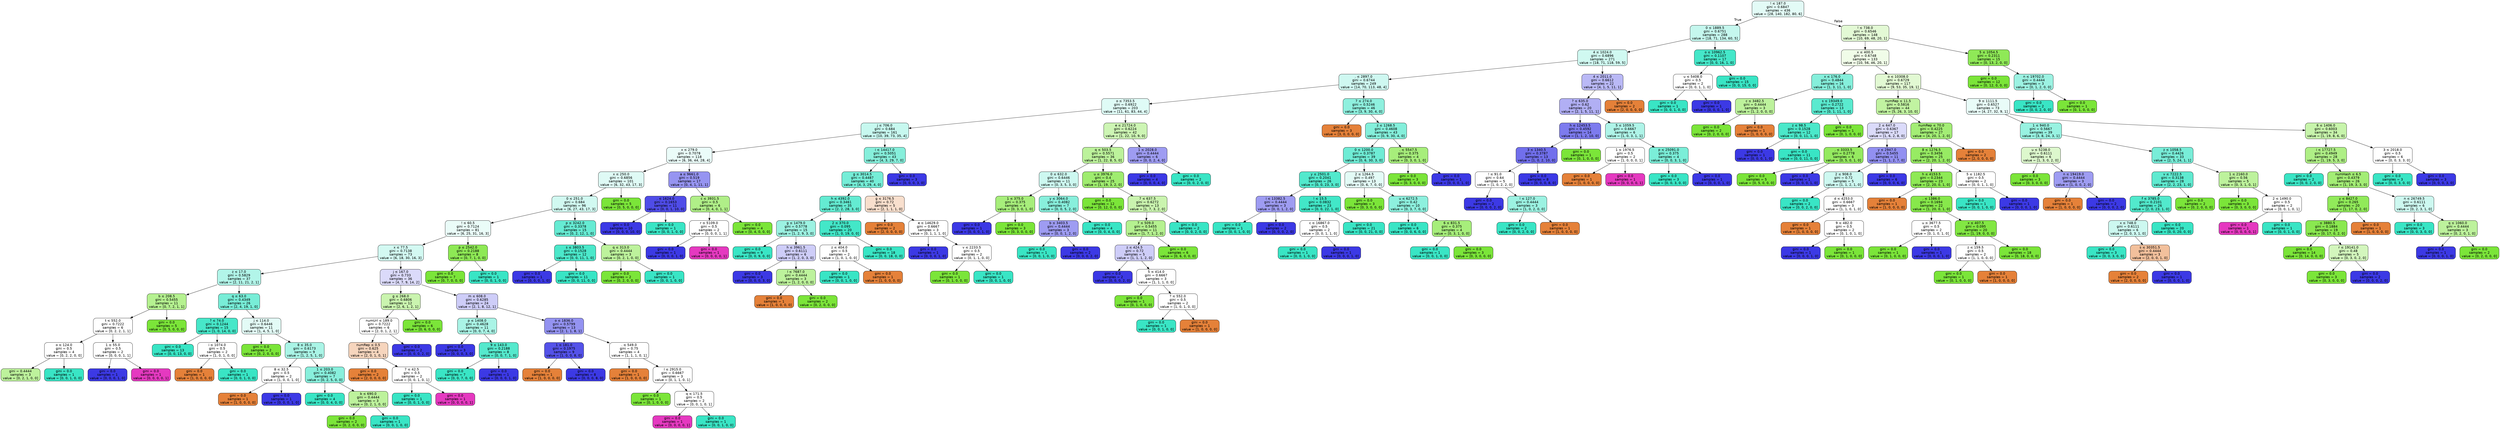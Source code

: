 digraph Tree {
node [shape=box, style="filled, rounded", color="black", fontname=helvetica] ;
edge [fontname=helvetica] ;
0 [label=<! &le; 187.0<br/>gini = 0.6847<br/>samples = 436<br/>value = [28, 140, 182, 80, 6]>, fillcolor="#39e5c524"] ;
1 [label=<0 &le; 1889.5<br/>gini = 0.6751<br/>samples = 288<br/>value = [18, 71, 134, 60, 5]>, fillcolor="#39e5c54a"] ;
0 -> 1 [labeldistance=2.5, labelangle=45, headlabel="True"] ;
2 [label=<4 &le; 1024.0<br/>gini = 0.6896<br/>samples = 271<br/>value = [18, 71, 118, 59, 5]>, fillcolor="#39e5c53c"] ;
1 -> 2 ;
3 [label=<. &le; 2897.0<br/>gini = 0.6744<br/>samples = 249<br/>value = [14, 70, 113, 48, 4]>, fillcolor="#39e5c53d"] ;
2 -> 3 ;
4 [label=<o &le; 7353.5<br/>gini = 0.6922<br/>samples = 203<br/>value = [11, 61, 83, 44, 4]>, fillcolor="#39e5c528"] ;
3 -> 4 ;
5 [label=<j &le; 706.0<br/>gini = 0.684<br/>samples = 161<br/>value = [10, 39, 73, 35, 4]>, fillcolor="#39e5c547"] ;
4 -> 5 ;
6 [label=<x &le; 279.0<br/>gini = 0.7078<br/>samples = 118<br/>value = [6, 36, 44, 28, 4]>, fillcolor="#39e5c519"] ;
5 -> 6 ;
7 [label=<x &le; 250.0<br/>gini = 0.6856<br/>samples = 101<br/>value = [6, 32, 43, 17, 3]>, fillcolor="#39e5c529"] ;
6 -> 7 ;
8 [label=<0 &le; 251.0<br/>gini = 0.684<br/>samples = 96<br/>value = [6, 27, 43, 17, 3]>, fillcolor="#39e5c53b"] ;
7 -> 8 ;
9 [label=<! &le; 60.5<br/>gini = 0.7124<br/>samples = 81<br/>value = [6, 25, 31, 16, 3]>, fillcolor="#39e5c51b"] ;
8 -> 9 ;
10 [label=<x &le; 77.5<br/>gini = 0.7138<br/>samples = 73<br/>value = [6, 18, 30, 16, 3]>, fillcolor="#39e5c538"] ;
9 -> 10 ;
11 [label=<z &le; 17.0<br/>gini = 0.5829<br/>samples = 37<br/>value = [2, 11, 21, 2, 1]>, fillcolor="#39e5c562"] ;
10 -> 11 ;
12 [label=<b &le; 208.5<br/>gini = 0.5455<br/>samples = 11<br/>value = [0, 7, 2, 1, 1]>, fillcolor="#7be5398e"] ;
11 -> 12 ;
13 [label=<t &le; 552.0<br/>gini = 0.7222<br/>samples = 6<br/>value = [0, 2, 2, 1, 1]>, fillcolor="#7be53900"] ;
12 -> 13 ;
14 [label=<o &le; 124.0<br/>gini = 0.5<br/>samples = 4<br/>value = [0, 2, 2, 0, 0]>, fillcolor="#7be53900"] ;
13 -> 14 ;
15 [label=<gini = 0.4444<br/>samples = 3<br/>value = [0, 2, 1, 0, 0]>, fillcolor="#7be5397f"] ;
14 -> 15 ;
16 [label=<gini = 0.0<br/>samples = 1<br/>value = [0, 0, 1, 0, 0]>, fillcolor="#39e5c5ff"] ;
14 -> 16 ;
17 [label=<1 &le; 55.0<br/>gini = 0.5<br/>samples = 2<br/>value = [0, 0, 0, 1, 1]>, fillcolor="#3c39e500"] ;
13 -> 17 ;
18 [label=<gini = 0.0<br/>samples = 1<br/>value = [0, 0, 0, 1, 0]>, fillcolor="#3c39e5ff"] ;
17 -> 18 ;
19 [label=<gini = 0.0<br/>samples = 1<br/>value = [0, 0, 0, 0, 1]>, fillcolor="#e539c0ff"] ;
17 -> 19 ;
20 [label=<gini = 0.0<br/>samples = 5<br/>value = [0, 5, 0, 0, 0]>, fillcolor="#7be539ff"] ;
12 -> 20 ;
21 [label=<q &le; 63.0<br/>gini = 0.4349<br/>samples = 26<br/>value = [2, 4, 19, 1, 0]>, fillcolor="#39e5c5ae"] ;
11 -> 21 ;
22 [label=<? &le; 74.0<br/>gini = 0.1244<br/>samples = 15<br/>value = [1, 0, 14, 0, 0]>, fillcolor="#39e5c5ed"] ;
21 -> 22 ;
23 [label=<gini = 0.0<br/>samples = 13<br/>value = [0, 0, 13, 0, 0]>, fillcolor="#39e5c5ff"] ;
22 -> 23 ;
24 [label=<i &le; 1074.0<br/>gini = 0.5<br/>samples = 2<br/>value = [1, 0, 1, 0, 0]>, fillcolor="#e5813900"] ;
22 -> 24 ;
25 [label=<gini = 0.0<br/>samples = 1<br/>value = [1, 0, 0, 0, 0]>, fillcolor="#e58139ff"] ;
24 -> 25 ;
26 [label=<gini = 0.0<br/>samples = 1<br/>value = [0, 0, 1, 0, 0]>, fillcolor="#39e5c5ff"] ;
24 -> 26 ;
27 [label=<j &le; 114.0<br/>gini = 0.6446<br/>samples = 11<br/>value = [1, 4, 5, 1, 0]>, fillcolor="#39e5c524"] ;
21 -> 27 ;
28 [label=<gini = 0.0<br/>samples = 2<br/>value = [0, 2, 0, 0, 0]>, fillcolor="#7be539ff"] ;
27 -> 28 ;
29 [label=<8 &le; 35.0<br/>gini = 0.6173<br/>samples = 9<br/>value = [1, 2, 5, 1, 0]>, fillcolor="#39e5c56d"] ;
27 -> 29 ;
30 [label=<8 &le; 32.5<br/>gini = 0.5<br/>samples = 2<br/>value = [1, 0, 0, 1, 0]>, fillcolor="#e5813900"] ;
29 -> 30 ;
31 [label=<gini = 0.0<br/>samples = 1<br/>value = [1, 0, 0, 0, 0]>, fillcolor="#e58139ff"] ;
30 -> 31 ;
32 [label=<gini = 0.0<br/>samples = 1<br/>value = [0, 0, 0, 1, 0]>, fillcolor="#3c39e5ff"] ;
30 -> 32 ;
33 [label=<1 &le; 203.0<br/>gini = 0.4082<br/>samples = 7<br/>value = [0, 2, 5, 0, 0]>, fillcolor="#39e5c599"] ;
29 -> 33 ;
34 [label=<gini = 0.0<br/>samples = 4<br/>value = [0, 0, 4, 0, 0]>, fillcolor="#39e5c5ff"] ;
33 -> 34 ;
35 [label=<b &le; 690.0<br/>gini = 0.4444<br/>samples = 3<br/>value = [0, 2, 1, 0, 0]>, fillcolor="#7be5397f"] ;
33 -> 35 ;
36 [label=<gini = 0.0<br/>samples = 2<br/>value = [0, 2, 0, 0, 0]>, fillcolor="#7be539ff"] ;
35 -> 36 ;
37 [label=<gini = 0.0<br/>samples = 1<br/>value = [0, 0, 1, 0, 0]>, fillcolor="#39e5c5ff"] ;
35 -> 37 ;
38 [label=<j &le; 167.0<br/>gini = 0.733<br/>samples = 36<br/>value = [4, 7, 9, 14, 2]>, fillcolor="#3c39e52f"] ;
10 -> 38 ;
39 [label=<g &le; 268.0<br/>gini = 0.6806<br/>samples = 12<br/>value = [2, 6, 1, 2, 1]>, fillcolor="#7be53966"] ;
38 -> 39 ;
40 [label=<numUrl &le; 189.0<br/>gini = 0.7222<br/>samples = 6<br/>value = [2, 0, 1, 2, 1]>, fillcolor="#e5813900"] ;
39 -> 40 ;
41 [label=<numRep &le; 0.5<br/>gini = 0.625<br/>samples = 4<br/>value = [2, 0, 1, 0, 1]>, fillcolor="#e5813955"] ;
40 -> 41 ;
42 [label=<gini = 0.0<br/>samples = 2<br/>value = [2, 0, 0, 0, 0]>, fillcolor="#e58139ff"] ;
41 -> 42 ;
43 [label=<7 &le; 42.5<br/>gini = 0.5<br/>samples = 2<br/>value = [0, 0, 1, 0, 1]>, fillcolor="#39e5c500"] ;
41 -> 43 ;
44 [label=<gini = 0.0<br/>samples = 1<br/>value = [0, 0, 1, 0, 0]>, fillcolor="#39e5c5ff"] ;
43 -> 44 ;
45 [label=<gini = 0.0<br/>samples = 1<br/>value = [0, 0, 0, 0, 1]>, fillcolor="#e539c0ff"] ;
43 -> 45 ;
46 [label=<gini = 0.0<br/>samples = 2<br/>value = [0, 0, 0, 2, 0]>, fillcolor="#3c39e5ff"] ;
40 -> 46 ;
47 [label=<gini = 0.0<br/>samples = 6<br/>value = [0, 6, 0, 0, 0]>, fillcolor="#7be539ff"] ;
39 -> 47 ;
48 [label=<m &le; 608.0<br/>gini = 0.6285<br/>samples = 24<br/>value = [2, 1, 8, 12, 1]>, fillcolor="#3c39e540"] ;
38 -> 48 ;
49 [label=<p &le; 1408.0<br/>gini = 0.4628<br/>samples = 11<br/>value = [0, 0, 7, 4, 0]>, fillcolor="#39e5c56d"] ;
48 -> 49 ;
50 [label=<gini = 0.0<br/>samples = 3<br/>value = [0, 0, 0, 3, 0]>, fillcolor="#3c39e5ff"] ;
49 -> 50 ;
51 [label=<9 &le; 143.0<br/>gini = 0.2188<br/>samples = 8<br/>value = [0, 0, 7, 1, 0]>, fillcolor="#39e5c5db"] ;
49 -> 51 ;
52 [label=<gini = 0.0<br/>samples = 7<br/>value = [0, 0, 7, 0, 0]>, fillcolor="#39e5c5ff"] ;
51 -> 52 ;
53 [label=<gini = 0.0<br/>samples = 1<br/>value = [0, 0, 0, 1, 0]>, fillcolor="#3c39e5ff"] ;
51 -> 53 ;
54 [label=<o &le; 1836.0<br/>gini = 0.5799<br/>samples = 13<br/>value = [2, 1, 1, 8, 1]>, fillcolor="#3c39e58b"] ;
48 -> 54 ;
55 [label=<1 &le; 181.0<br/>gini = 0.1975<br/>samples = 9<br/>value = [1, 0, 0, 8, 0]>, fillcolor="#3c39e5df"] ;
54 -> 55 ;
56 [label=<gini = 0.0<br/>samples = 1<br/>value = [1, 0, 0, 0, 0]>, fillcolor="#e58139ff"] ;
55 -> 56 ;
57 [label=<gini = 0.0<br/>samples = 8<br/>value = [0, 0, 0, 8, 0]>, fillcolor="#3c39e5ff"] ;
55 -> 57 ;
58 [label=<. &le; 549.0<br/>gini = 0.75<br/>samples = 4<br/>value = [1, 1, 1, 0, 1]>, fillcolor="#e5813900"] ;
54 -> 58 ;
59 [label=<gini = 0.0<br/>samples = 1<br/>value = [1, 0, 0, 0, 0]>, fillcolor="#e58139ff"] ;
58 -> 59 ;
60 [label=<l &le; 2915.0<br/>gini = 0.6667<br/>samples = 3<br/>value = [0, 1, 1, 0, 1]>, fillcolor="#7be53900"] ;
58 -> 60 ;
61 [label=<gini = 0.0<br/>samples = 1<br/>value = [0, 1, 0, 0, 0]>, fillcolor="#7be539ff"] ;
60 -> 61 ;
62 [label=<q &le; 171.5<br/>gini = 0.5<br/>samples = 2<br/>value = [0, 0, 1, 0, 1]>, fillcolor="#39e5c500"] ;
60 -> 62 ;
63 [label=<gini = 0.0<br/>samples = 1<br/>value = [0, 0, 0, 0, 1]>, fillcolor="#e539c0ff"] ;
62 -> 63 ;
64 [label=<gini = 0.0<br/>samples = 1<br/>value = [0, 0, 1, 0, 0]>, fillcolor="#39e5c5ff"] ;
62 -> 64 ;
65 [label=<p &le; 2542.0<br/>gini = 0.2188<br/>samples = 8<br/>value = [0, 7, 1, 0, 0]>, fillcolor="#7be539db"] ;
9 -> 65 ;
66 [label=<gini = 0.0<br/>samples = 7<br/>value = [0, 7, 0, 0, 0]>, fillcolor="#7be539ff"] ;
65 -> 66 ;
67 [label=<gini = 0.0<br/>samples = 1<br/>value = [0, 0, 1, 0, 0]>, fillcolor="#39e5c5ff"] ;
65 -> 67 ;
68 [label=<p &le; 3242.0<br/>gini = 0.3378<br/>samples = 15<br/>value = [0, 2, 12, 1, 0]>, fillcolor="#39e5c5c4"] ;
8 -> 68 ;
69 [label=<s &le; 3803.5<br/>gini = 0.1528<br/>samples = 12<br/>value = [0, 0, 11, 1, 0]>, fillcolor="#39e5c5e8"] ;
68 -> 69 ;
70 [label=<gini = 0.0<br/>samples = 1<br/>value = [0, 0, 0, 1, 0]>, fillcolor="#3c39e5ff"] ;
69 -> 70 ;
71 [label=<gini = 0.0<br/>samples = 11<br/>value = [0, 0, 11, 0, 0]>, fillcolor="#39e5c5ff"] ;
69 -> 71 ;
72 [label=<q &le; 313.0<br/>gini = 0.4444<br/>samples = 3<br/>value = [0, 2, 1, 0, 0]>, fillcolor="#7be5397f"] ;
68 -> 72 ;
73 [label=<gini = 0.0<br/>samples = 2<br/>value = [0, 2, 0, 0, 0]>, fillcolor="#7be539ff"] ;
72 -> 73 ;
74 [label=<gini = 0.0<br/>samples = 1<br/>value = [0, 0, 1, 0, 0]>, fillcolor="#39e5c5ff"] ;
72 -> 74 ;
75 [label=<gini = 0.0<br/>samples = 5<br/>value = [0, 5, 0, 0, 0]>, fillcolor="#7be539ff"] ;
7 -> 75 ;
76 [label=<a &le; 9661.0<br/>gini = 0.519<br/>samples = 17<br/>value = [0, 4, 1, 11, 1]>, fillcolor="#3c39e589"] ;
6 -> 76 ;
77 [label=<. &le; 1624.0<br/>gini = 0.1653<br/>samples = 11<br/>value = [0, 0, 1, 10, 0]>, fillcolor="#3c39e5e6"] ;
76 -> 77 ;
78 [label=<gini = 0.0<br/>samples = 10<br/>value = [0, 0, 0, 10, 0]>, fillcolor="#3c39e5ff"] ;
77 -> 78 ;
79 [label=<gini = 0.0<br/>samples = 1<br/>value = [0, 0, 1, 0, 0]>, fillcolor="#39e5c5ff"] ;
77 -> 79 ;
80 [label=<c &le; 3931.5<br/>gini = 0.5<br/>samples = 6<br/>value = [0, 4, 0, 1, 1]>, fillcolor="#7be53999"] ;
76 -> 80 ;
81 [label=<r &le; 5109.0<br/>gini = 0.5<br/>samples = 2<br/>value = [0, 0, 0, 1, 1]>, fillcolor="#3c39e500"] ;
80 -> 81 ;
82 [label=<gini = 0.0<br/>samples = 1<br/>value = [0, 0, 0, 1, 0]>, fillcolor="#3c39e5ff"] ;
81 -> 82 ;
83 [label=<gini = 0.0<br/>samples = 1<br/>value = [0, 0, 0, 0, 1]>, fillcolor="#e539c0ff"] ;
81 -> 83 ;
84 [label=<gini = 0.0<br/>samples = 4<br/>value = [0, 4, 0, 0, 0]>, fillcolor="#7be539ff"] ;
80 -> 84 ;
85 [label=<i &le; 14417.0<br/>gini = 0.5051<br/>samples = 43<br/>value = [4, 3, 29, 7, 0]>, fillcolor="#39e5c59c"] ;
5 -> 85 ;
86 [label=<g &le; 3014.5<br/>gini = 0.4487<br/>samples = 40<br/>value = [4, 3, 29, 4, 0]>, fillcolor="#39e5c5b1"] ;
85 -> 86 ;
87 [label=<h &le; 4392.0<br/>gini = 0.3461<br/>samples = 35<br/>value = [2, 2, 28, 3, 0]>, fillcolor="#39e5c5c7"] ;
86 -> 87 ;
88 [label=<g &le; 1479.0<br/>gini = 0.5778<br/>samples = 15<br/>value = [1, 2, 9, 3, 0]>, fillcolor="#39e5c57f"] ;
87 -> 88 ;
89 [label=<gini = 0.0<br/>samples = 9<br/>value = [0, 0, 9, 0, 0]>, fillcolor="#39e5c5ff"] ;
88 -> 89 ;
90 [label=<h &le; 3961.5<br/>gini = 0.6111<br/>samples = 6<br/>value = [1, 2, 0, 3, 0]>, fillcolor="#3c39e540"] ;
88 -> 90 ;
91 [label=<gini = 0.0<br/>samples = 3<br/>value = [0, 0, 0, 3, 0]>, fillcolor="#3c39e5ff"] ;
90 -> 91 ;
92 [label=<l &le; 7687.0<br/>gini = 0.4444<br/>samples = 3<br/>value = [1, 2, 0, 0, 0]>, fillcolor="#7be5397f"] ;
90 -> 92 ;
93 [label=<gini = 0.0<br/>samples = 1<br/>value = [1, 0, 0, 0, 0]>, fillcolor="#e58139ff"] ;
92 -> 93 ;
94 [label=<gini = 0.0<br/>samples = 2<br/>value = [0, 2, 0, 0, 0]>, fillcolor="#7be539ff"] ;
92 -> 94 ;
95 [label=<2 &le; 370.0<br/>gini = 0.095<br/>samples = 20<br/>value = [1, 0, 19, 0, 0]>, fillcolor="#39e5c5f2"] ;
87 -> 95 ;
96 [label=<z &le; 404.0<br/>gini = 0.5<br/>samples = 2<br/>value = [1, 0, 1, 0, 0]>, fillcolor="#e5813900"] ;
95 -> 96 ;
97 [label=<gini = 0.0<br/>samples = 1<br/>value = [0, 0, 1, 0, 0]>, fillcolor="#39e5c5ff"] ;
96 -> 97 ;
98 [label=<gini = 0.0<br/>samples = 1<br/>value = [1, 0, 0, 0, 0]>, fillcolor="#e58139ff"] ;
96 -> 98 ;
99 [label=<gini = 0.0<br/>samples = 18<br/>value = [0, 0, 18, 0, 0]>, fillcolor="#39e5c5ff"] ;
95 -> 99 ;
100 [label=<g &le; 3176.5<br/>gini = 0.72<br/>samples = 5<br/>value = [2, 1, 1, 1, 0]>, fillcolor="#e5813940"] ;
86 -> 100 ;
101 [label=<gini = 0.0<br/>samples = 2<br/>value = [2, 0, 0, 0, 0]>, fillcolor="#e58139ff"] ;
100 -> 101 ;
102 [label=<e &le; 14629.0<br/>gini = 0.6667<br/>samples = 3<br/>value = [0, 1, 1, 1, 0]>, fillcolor="#7be53900"] ;
100 -> 102 ;
103 [label=<gini = 0.0<br/>samples = 1<br/>value = [0, 0, 0, 1, 0]>, fillcolor="#3c39e5ff"] ;
102 -> 103 ;
104 [label=<v &le; 2233.5<br/>gini = 0.5<br/>samples = 2<br/>value = [0, 1, 1, 0, 0]>, fillcolor="#7be53900"] ;
102 -> 104 ;
105 [label=<gini = 0.0<br/>samples = 1<br/>value = [0, 1, 0, 0, 0]>, fillcolor="#7be539ff"] ;
104 -> 105 ;
106 [label=<gini = 0.0<br/>samples = 1<br/>value = [0, 0, 1, 0, 0]>, fillcolor="#39e5c5ff"] ;
104 -> 106 ;
107 [label=<gini = 0.0<br/>samples = 3<br/>value = [0, 0, 0, 3, 0]>, fillcolor="#3c39e5ff"] ;
85 -> 107 ;
108 [label=<e &le; 21724.0<br/>gini = 0.6224<br/>samples = 42<br/>value = [1, 22, 10, 9, 0]>, fillcolor="#7be53960"] ;
4 -> 108 ;
109 [label=<q &le; 503.5<br/>gini = 0.5571<br/>samples = 36<br/>value = [1, 22, 8, 5, 0]>, fillcolor="#7be53980"] ;
108 -> 109 ;
110 [label=<0 &le; 632.0<br/>gini = 0.6446<br/>samples = 11<br/>value = [0, 3, 5, 3, 0]>, fillcolor="#39e5c540"] ;
109 -> 110 ;
111 [label=<1 &le; 375.0<br/>gini = 0.375<br/>samples = 4<br/>value = [0, 3, 0, 1, 0]>, fillcolor="#7be539aa"] ;
110 -> 111 ;
112 [label=<gini = 0.0<br/>samples = 1<br/>value = [0, 0, 0, 1, 0]>, fillcolor="#3c39e5ff"] ;
111 -> 112 ;
113 [label=<gini = 0.0<br/>samples = 3<br/>value = [0, 3, 0, 0, 0]>, fillcolor="#7be539ff"] ;
111 -> 113 ;
114 [label=<y &le; 3064.0<br/>gini = 0.4082<br/>samples = 7<br/>value = [0, 0, 5, 2, 0]>, fillcolor="#39e5c599"] ;
110 -> 114 ;
115 [label=<b &le; 3403.5<br/>gini = 0.4444<br/>samples = 3<br/>value = [0, 0, 1, 2, 0]>, fillcolor="#3c39e57f"] ;
114 -> 115 ;
116 [label=<gini = 0.0<br/>samples = 1<br/>value = [0, 0, 1, 0, 0]>, fillcolor="#39e5c5ff"] ;
115 -> 116 ;
117 [label=<gini = 0.0<br/>samples = 2<br/>value = [0, 0, 0, 2, 0]>, fillcolor="#3c39e5ff"] ;
115 -> 117 ;
118 [label=<gini = 0.0<br/>samples = 4<br/>value = [0, 0, 4, 0, 0]>, fillcolor="#39e5c5ff"] ;
114 -> 118 ;
119 [label=<u &le; 3976.0<br/>gini = 0.4<br/>samples = 25<br/>value = [1, 19, 3, 2, 0]>, fillcolor="#7be539b9"] ;
109 -> 119 ;
120 [label=<gini = 0.0<br/>samples = 12<br/>value = [0, 12, 0, 0, 0]>, fillcolor="#7be539ff"] ;
119 -> 120 ;
121 [label=<7 &le; 637.5<br/>gini = 0.6272<br/>samples = 13<br/>value = [1, 7, 3, 2, 0]>, fillcolor="#7be53966"] ;
119 -> 121 ;
122 [label=<7 &le; 509.0<br/>gini = 0.5455<br/>samples = 11<br/>value = [1, 7, 1, 2, 0]>, fillcolor="#7be5398e"] ;
121 -> 122 ;
123 [label=<z &le; 424.5<br/>gini = 0.72<br/>samples = 5<br/>value = [1, 1, 1, 2, 0]>, fillcolor="#3c39e540"] ;
122 -> 123 ;
124 [label=<gini = 0.0<br/>samples = 2<br/>value = [0, 0, 0, 2, 0]>, fillcolor="#3c39e5ff"] ;
123 -> 124 ;
125 [label=<5 &le; 414.0<br/>gini = 0.6667<br/>samples = 3<br/>value = [1, 1, 1, 0, 0]>, fillcolor="#e5813900"] ;
123 -> 125 ;
126 [label=<gini = 0.0<br/>samples = 1<br/>value = [0, 1, 0, 0, 0]>, fillcolor="#7be539ff"] ;
125 -> 126 ;
127 [label=<? &le; 552.0<br/>gini = 0.5<br/>samples = 2<br/>value = [1, 0, 1, 0, 0]>, fillcolor="#e5813900"] ;
125 -> 127 ;
128 [label=<gini = 0.0<br/>samples = 1<br/>value = [0, 0, 1, 0, 0]>, fillcolor="#39e5c5ff"] ;
127 -> 128 ;
129 [label=<gini = 0.0<br/>samples = 1<br/>value = [1, 0, 0, 0, 0]>, fillcolor="#e58139ff"] ;
127 -> 129 ;
130 [label=<gini = 0.0<br/>samples = 6<br/>value = [0, 6, 0, 0, 0]>, fillcolor="#7be539ff"] ;
122 -> 130 ;
131 [label=<gini = 0.0<br/>samples = 2<br/>value = [0, 0, 2, 0, 0]>, fillcolor="#39e5c5ff"] ;
121 -> 131 ;
132 [label=<1 &le; 2028.0<br/>gini = 0.4444<br/>samples = 6<br/>value = [0, 0, 2, 4, 0]>, fillcolor="#3c39e57f"] ;
108 -> 132 ;
133 [label=<gini = 0.0<br/>samples = 4<br/>value = [0, 0, 0, 4, 0]>, fillcolor="#3c39e5ff"] ;
132 -> 133 ;
134 [label=<gini = 0.0<br/>samples = 2<br/>value = [0, 0, 2, 0, 0]>, fillcolor="#39e5c5ff"] ;
132 -> 134 ;
135 [label=<7 &le; 274.0<br/>gini = 0.5246<br/>samples = 46<br/>value = [3, 9, 30, 4, 0]>, fillcolor="#39e5c591"] ;
3 -> 135 ;
136 [label=<gini = 0.0<br/>samples = 3<br/>value = [3, 0, 0, 0, 0]>, fillcolor="#e58139ff"] ;
135 -> 136 ;
137 [label=<z &le; 1268.5<br/>gini = 0.4608<br/>samples = 43<br/>value = [0, 9, 30, 4, 0]>, fillcolor="#39e5c59e"] ;
135 -> 137 ;
138 [label=<0 &le; 1200.0<br/>gini = 0.3787<br/>samples = 39<br/>value = [0, 6, 30, 3, 0]>, fillcolor="#39e5c5b9"] ;
137 -> 138 ;
139 [label=<y &le; 2501.0<br/>gini = 0.2041<br/>samples = 26<br/>value = [0, 0, 23, 3, 0]>, fillcolor="#39e5c5de"] ;
138 -> 139 ;
140 [label=<i &le; 13382.5<br/>gini = 0.4444<br/>samples = 3<br/>value = [0, 0, 1, 2, 0]>, fillcolor="#3c39e57f"] ;
139 -> 140 ;
141 [label=<gini = 0.0<br/>samples = 1<br/>value = [0, 0, 1, 0, 0]>, fillcolor="#39e5c5ff"] ;
140 -> 141 ;
142 [label=<gini = 0.0<br/>samples = 2<br/>value = [0, 0, 0, 2, 0]>, fillcolor="#3c39e5ff"] ;
140 -> 142 ;
143 [label=<! &le; 15.5<br/>gini = 0.0832<br/>samples = 23<br/>value = [0, 0, 22, 1, 0]>, fillcolor="#39e5c5f3"] ;
139 -> 143 ;
144 [label=<c &le; 16867.0<br/>gini = 0.5<br/>samples = 2<br/>value = [0, 0, 1, 1, 0]>, fillcolor="#39e5c500"] ;
143 -> 144 ;
145 [label=<gini = 0.0<br/>samples = 1<br/>value = [0, 0, 1, 0, 0]>, fillcolor="#39e5c5ff"] ;
144 -> 145 ;
146 [label=<gini = 0.0<br/>samples = 1<br/>value = [0, 0, 0, 1, 0]>, fillcolor="#3c39e5ff"] ;
144 -> 146 ;
147 [label=<gini = 0.0<br/>samples = 21<br/>value = [0, 0, 21, 0, 0]>, fillcolor="#39e5c5ff"] ;
143 -> 147 ;
148 [label=<2 &le; 1264.5<br/>gini = 0.497<br/>samples = 13<br/>value = [0, 6, 7, 0, 0]>, fillcolor="#39e5c524"] ;
138 -> 148 ;
149 [label=<gini = 0.0<br/>samples = 3<br/>value = [0, 3, 0, 0, 0]>, fillcolor="#7be539ff"] ;
148 -> 149 ;
150 [label=<u &le; 6272.5<br/>gini = 0.42<br/>samples = 10<br/>value = [0, 3, 7, 0, 0]>, fillcolor="#39e5c592"] ;
148 -> 150 ;
151 [label=<gini = 0.0<br/>samples = 6<br/>value = [0, 0, 6, 0, 0]>, fillcolor="#39e5c5ff"] ;
150 -> 151 ;
152 [label=<6 &le; 831.5<br/>gini = 0.375<br/>samples = 4<br/>value = [0, 3, 1, 0, 0]>, fillcolor="#7be539aa"] ;
150 -> 152 ;
153 [label=<gini = 0.0<br/>samples = 1<br/>value = [0, 0, 1, 0, 0]>, fillcolor="#39e5c5ff"] ;
152 -> 153 ;
154 [label=<gini = 0.0<br/>samples = 3<br/>value = [0, 3, 0, 0, 0]>, fillcolor="#7be539ff"] ;
152 -> 154 ;
155 [label=<. &le; 5547.5<br/>gini = 0.375<br/>samples = 4<br/>value = [0, 3, 0, 1, 0]>, fillcolor="#7be539aa"] ;
137 -> 155 ;
156 [label=<gini = 0.0<br/>samples = 3<br/>value = [0, 3, 0, 0, 0]>, fillcolor="#7be539ff"] ;
155 -> 156 ;
157 [label=<gini = 0.0<br/>samples = 1<br/>value = [0, 0, 0, 1, 0]>, fillcolor="#3c39e5ff"] ;
155 -> 157 ;
158 [label=<4 &le; 2011.0<br/>gini = 0.6612<br/>samples = 22<br/>value = [4, 1, 5, 11, 1]>, fillcolor="#3c39e55a"] ;
2 -> 158 ;
159 [label=<? &le; 635.0<br/>gini = 0.62<br/>samples = 20<br/>value = [2, 1, 5, 11, 1]>, fillcolor="#3c39e566"] ;
158 -> 159 ;
160 [label=<h &le; 12453.5<br/>gini = 0.4592<br/>samples = 14<br/>value = [1, 1, 2, 10, 0]>, fillcolor="#3c39e5aa"] ;
159 -> 160 ;
161 [label=<3 &le; 1340.5<br/>gini = 0.3787<br/>samples = 13<br/>value = [1, 0, 2, 10, 0]>, fillcolor="#3c39e5b9"] ;
160 -> 161 ;
162 [label=<! &le; 91.0<br/>gini = 0.64<br/>samples = 5<br/>value = [1, 0, 2, 2, 0]>, fillcolor="#39e5c500"] ;
161 -> 162 ;
163 [label=<gini = 0.0<br/>samples = 2<br/>value = [0, 0, 0, 2, 0]>, fillcolor="#3c39e5ff"] ;
162 -> 163 ;
164 [label=<! &le; 127.0<br/>gini = 0.4444<br/>samples = 3<br/>value = [1, 0, 2, 0, 0]>, fillcolor="#39e5c57f"] ;
162 -> 164 ;
165 [label=<gini = 0.0<br/>samples = 2<br/>value = [0, 0, 2, 0, 0]>, fillcolor="#39e5c5ff"] ;
164 -> 165 ;
166 [label=<gini = 0.0<br/>samples = 1<br/>value = [1, 0, 0, 0, 0]>, fillcolor="#e58139ff"] ;
164 -> 166 ;
167 [label=<gini = 0.0<br/>samples = 8<br/>value = [0, 0, 0, 8, 0]>, fillcolor="#3c39e5ff"] ;
161 -> 167 ;
168 [label=<gini = 0.0<br/>samples = 1<br/>value = [0, 1, 0, 0, 0]>, fillcolor="#7be539ff"] ;
160 -> 168 ;
169 [label=<5 &le; 1059.5<br/>gini = 0.6667<br/>samples = 6<br/>value = [1, 0, 3, 1, 1]>, fillcolor="#39e5c566"] ;
159 -> 169 ;
170 [label=<1 &le; 1976.5<br/>gini = 0.5<br/>samples = 2<br/>value = [1, 0, 0, 0, 1]>, fillcolor="#e5813900"] ;
169 -> 170 ;
171 [label=<gini = 0.0<br/>samples = 1<br/>value = [1, 0, 0, 0, 0]>, fillcolor="#e58139ff"] ;
170 -> 171 ;
172 [label=<gini = 0.0<br/>samples = 1<br/>value = [0, 0, 0, 0, 1]>, fillcolor="#e539c0ff"] ;
170 -> 172 ;
173 [label=<p &le; 25091.0<br/>gini = 0.375<br/>samples = 4<br/>value = [0, 0, 3, 1, 0]>, fillcolor="#39e5c5aa"] ;
169 -> 173 ;
174 [label=<gini = 0.0<br/>samples = 3<br/>value = [0, 0, 3, 0, 0]>, fillcolor="#39e5c5ff"] ;
173 -> 174 ;
175 [label=<gini = 0.0<br/>samples = 1<br/>value = [0, 0, 0, 1, 0]>, fillcolor="#3c39e5ff"] ;
173 -> 175 ;
176 [label=<gini = 0.0<br/>samples = 2<br/>value = [2, 0, 0, 0, 0]>, fillcolor="#e58139ff"] ;
158 -> 176 ;
177 [label=<o &le; 10962.5<br/>gini = 0.1107<br/>samples = 17<br/>value = [0, 0, 16, 1, 0]>, fillcolor="#39e5c5ef"] ;
1 -> 177 ;
178 [label=<u &le; 5408.0<br/>gini = 0.5<br/>samples = 2<br/>value = [0, 0, 1, 1, 0]>, fillcolor="#39e5c500"] ;
177 -> 178 ;
179 [label=<gini = 0.0<br/>samples = 1<br/>value = [0, 0, 1, 0, 0]>, fillcolor="#39e5c5ff"] ;
178 -> 179 ;
180 [label=<gini = 0.0<br/>samples = 1<br/>value = [0, 0, 0, 1, 0]>, fillcolor="#3c39e5ff"] ;
178 -> 180 ;
181 [label=<gini = 0.0<br/>samples = 15<br/>value = [0, 0, 15, 0, 0]>, fillcolor="#39e5c5ff"] ;
177 -> 181 ;
182 [label=<! &le; 738.0<br/>gini = 0.6546<br/>samples = 148<br/>value = [10, 69, 48, 20, 1]>, fillcolor="#7be53936"] ;
0 -> 182 [labeldistance=2.5, labelangle=-45, headlabel="False"] ;
183 [label=<x &le; 400.5<br/>gini = 0.6748<br/>samples = 133<br/>value = [10, 56, 46, 20, 1]>, fillcolor="#7be5391d"] ;
182 -> 183 ;
184 [label=<x &le; 176.0<br/>gini = 0.4844<br/>samples = 16<br/>value = [1, 3, 11, 1, 0]>, fillcolor="#39e5c59d"] ;
183 -> 184 ;
185 [label=<c &le; 3482.5<br/>gini = 0.4444<br/>samples = 3<br/>value = [1, 2, 0, 0, 0]>, fillcolor="#7be5397f"] ;
184 -> 185 ;
186 [label=<gini = 0.0<br/>samples = 2<br/>value = [0, 2, 0, 0, 0]>, fillcolor="#7be539ff"] ;
185 -> 186 ;
187 [label=<gini = 0.0<br/>samples = 1<br/>value = [1, 0, 0, 0, 0]>, fillcolor="#e58139ff"] ;
185 -> 187 ;
188 [label=<s &le; 19349.0<br/>gini = 0.2722<br/>samples = 13<br/>value = [0, 1, 11, 1, 0]>, fillcolor="#39e5c5d4"] ;
184 -> 188 ;
189 [label=<z &le; 98.5<br/>gini = 0.1528<br/>samples = 12<br/>value = [0, 0, 11, 1, 0]>, fillcolor="#39e5c5e8"] ;
188 -> 189 ;
190 [label=<gini = 0.0<br/>samples = 1<br/>value = [0, 0, 0, 1, 0]>, fillcolor="#3c39e5ff"] ;
189 -> 190 ;
191 [label=<gini = 0.0<br/>samples = 11<br/>value = [0, 0, 11, 0, 0]>, fillcolor="#39e5c5ff"] ;
189 -> 191 ;
192 [label=<gini = 0.0<br/>samples = 1<br/>value = [0, 1, 0, 0, 0]>, fillcolor="#7be539ff"] ;
188 -> 192 ;
193 [label=<o &le; 10308.0<br/>gini = 0.6729<br/>samples = 117<br/>value = [9, 53, 35, 19, 1]>, fillcolor="#7be53938"] ;
183 -> 193 ;
194 [label=<numRep &le; 11.5<br/>gini = 0.5816<br/>samples = 44<br/>value = [5, 26, 3, 10, 0]>, fillcolor="#7be53978"] ;
193 -> 194 ;
195 [label=<2 &le; 647.0<br/>gini = 0.6367<br/>samples = 17<br/>value = [1, 6, 2, 8, 0]>, fillcolor="#3c39e52e"] ;
194 -> 195 ;
196 [label=<. &le; 3333.5<br/>gini = 0.2778<br/>samples = 6<br/>value = [0, 5, 0, 1, 0]>, fillcolor="#7be539cc"] ;
195 -> 196 ;
197 [label=<gini = 0.0<br/>samples = 5<br/>value = [0, 5, 0, 0, 0]>, fillcolor="#7be539ff"] ;
196 -> 197 ;
198 [label=<gini = 0.0<br/>samples = 1<br/>value = [0, 0, 0, 1, 0]>, fillcolor="#3c39e5ff"] ;
196 -> 198 ;
199 [label=<y &le; 2947.0<br/>gini = 0.5455<br/>samples = 11<br/>value = [1, 1, 2, 7, 0]>, fillcolor="#3c39e58e"] ;
195 -> 199 ;
200 [label=<2 &le; 908.0<br/>gini = 0.72<br/>samples = 5<br/>value = [1, 1, 2, 1, 0]>, fillcolor="#39e5c540"] ;
199 -> 200 ;
201 [label=<gini = 0.0<br/>samples = 2<br/>value = [0, 0, 2, 0, 0]>, fillcolor="#39e5c5ff"] ;
200 -> 201 ;
202 [label=<d &le; 4253.0<br/>gini = 0.6667<br/>samples = 3<br/>value = [1, 1, 0, 1, 0]>, fillcolor="#e5813900"] ;
200 -> 202 ;
203 [label=<gini = 0.0<br/>samples = 1<br/>value = [1, 0, 0, 0, 0]>, fillcolor="#e58139ff"] ;
202 -> 203 ;
204 [label=<9 &le; 482.0<br/>gini = 0.5<br/>samples = 2<br/>value = [0, 1, 0, 1, 0]>, fillcolor="#7be53900"] ;
202 -> 204 ;
205 [label=<gini = 0.0<br/>samples = 1<br/>value = [0, 0, 0, 1, 0]>, fillcolor="#3c39e5ff"] ;
204 -> 205 ;
206 [label=<gini = 0.0<br/>samples = 1<br/>value = [0, 1, 0, 0, 0]>, fillcolor="#7be539ff"] ;
204 -> 206 ;
207 [label=<gini = 0.0<br/>samples = 6<br/>value = [0, 0, 0, 6, 0]>, fillcolor="#3c39e5ff"] ;
199 -> 207 ;
208 [label=<numRep &le; 70.0<br/>gini = 0.4225<br/>samples = 27<br/>value = [4, 20, 1, 2, 0]>, fillcolor="#7be539b1"] ;
194 -> 208 ;
209 [label=<8 &le; 1276.5<br/>gini = 0.3456<br/>samples = 25<br/>value = [2, 20, 1, 2, 0]>, fillcolor="#7be539c8"] ;
208 -> 209 ;
210 [label=<h &le; 4153.5<br/>gini = 0.2344<br/>samples = 23<br/>value = [2, 20, 0, 1, 0]>, fillcolor="#7be539db"] ;
209 -> 210 ;
211 [label=<gini = 0.0<br/>samples = 1<br/>value = [1, 0, 0, 0, 0]>, fillcolor="#e58139ff"] ;
210 -> 211 ;
212 [label=<. &le; 1386.0<br/>gini = 0.1694<br/>samples = 22<br/>value = [1, 20, 0, 1, 0]>, fillcolor="#7be539e7"] ;
210 -> 212 ;
213 [label=<u &le; 3677.5<br/>gini = 0.5<br/>samples = 2<br/>value = [0, 1, 0, 1, 0]>, fillcolor="#7be53900"] ;
212 -> 213 ;
214 [label=<gini = 0.0<br/>samples = 1<br/>value = [0, 1, 0, 0, 0]>, fillcolor="#7be539ff"] ;
213 -> 214 ;
215 [label=<gini = 0.0<br/>samples = 1<br/>value = [0, 0, 0, 1, 0]>, fillcolor="#3c39e5ff"] ;
213 -> 215 ;
216 [label=<x &le; 407.5<br/>gini = 0.095<br/>samples = 20<br/>value = [1, 19, 0, 0, 0]>, fillcolor="#7be539f2"] ;
212 -> 216 ;
217 [label=<z &le; 159.5<br/>gini = 0.5<br/>samples = 2<br/>value = [1, 1, 0, 0, 0]>, fillcolor="#e5813900"] ;
216 -> 217 ;
218 [label=<gini = 0.0<br/>samples = 1<br/>value = [0, 1, 0, 0, 0]>, fillcolor="#7be539ff"] ;
217 -> 218 ;
219 [label=<gini = 0.0<br/>samples = 1<br/>value = [1, 0, 0, 0, 0]>, fillcolor="#e58139ff"] ;
217 -> 219 ;
220 [label=<gini = 0.0<br/>samples = 18<br/>value = [0, 18, 0, 0, 0]>, fillcolor="#7be539ff"] ;
216 -> 220 ;
221 [label=<5 &le; 1182.5<br/>gini = 0.5<br/>samples = 2<br/>value = [0, 0, 1, 1, 0]>, fillcolor="#39e5c500"] ;
209 -> 221 ;
222 [label=<gini = 0.0<br/>samples = 1<br/>value = [0, 0, 1, 0, 0]>, fillcolor="#39e5c5ff"] ;
221 -> 222 ;
223 [label=<gini = 0.0<br/>samples = 1<br/>value = [0, 0, 0, 1, 0]>, fillcolor="#3c39e5ff"] ;
221 -> 223 ;
224 [label=<gini = 0.0<br/>samples = 2<br/>value = [2, 0, 0, 0, 0]>, fillcolor="#e58139ff"] ;
208 -> 224 ;
225 [label=<9 &le; 1111.5<br/>gini = 0.6527<br/>samples = 73<br/>value = [4, 27, 32, 9, 1]>, fillcolor="#39e5c51c"] ;
193 -> 225 ;
226 [label=<1 &le; 940.0<br/>gini = 0.5667<br/>samples = 39<br/>value = [3, 8, 24, 3, 1]>, fillcolor="#39e5c584"] ;
225 -> 226 ;
227 [label=<u &le; 5238.0<br/>gini = 0.6111<br/>samples = 6<br/>value = [1, 3, 0, 2, 0]>, fillcolor="#7be53940"] ;
226 -> 227 ;
228 [label=<gini = 0.0<br/>samples = 3<br/>value = [0, 3, 0, 0, 0]>, fillcolor="#7be539ff"] ;
227 -> 228 ;
229 [label=<n &le; 19419.0<br/>gini = 0.4444<br/>samples = 3<br/>value = [1, 0, 0, 2, 0]>, fillcolor="#3c39e57f"] ;
227 -> 229 ;
230 [label=<gini = 0.0<br/>samples = 1<br/>value = [1, 0, 0, 0, 0]>, fillcolor="#e58139ff"] ;
229 -> 230 ;
231 [label=<gini = 0.0<br/>samples = 2<br/>value = [0, 0, 0, 2, 0]>, fillcolor="#3c39e5ff"] ;
229 -> 231 ;
232 [label=<z &le; 1058.5<br/>gini = 0.4426<br/>samples = 33<br/>value = [2, 5, 24, 1, 1]>, fillcolor="#39e5c5ad"] ;
226 -> 232 ;
233 [label=<v &le; 7222.5<br/>gini = 0.3138<br/>samples = 28<br/>value = [2, 2, 23, 1, 0]>, fillcolor="#39e5c5ce"] ;
232 -> 233 ;
234 [label=<f &le; 3785.0<br/>gini = 0.2101<br/>samples = 26<br/>value = [2, 0, 23, 1, 0]>, fillcolor="#39e5c5df"] ;
233 -> 234 ;
235 [label=<x &le; 748.0<br/>gini = 0.6111<br/>samples = 6<br/>value = [2, 0, 3, 1, 0]>, fillcolor="#39e5c540"] ;
234 -> 235 ;
236 [label=<gini = 0.0<br/>samples = 3<br/>value = [0, 0, 3, 0, 0]>, fillcolor="#39e5c5ff"] ;
235 -> 236 ;
237 [label=<s &le; 30351.5<br/>gini = 0.4444<br/>samples = 3<br/>value = [2, 0, 0, 1, 0]>, fillcolor="#e581397f"] ;
235 -> 237 ;
238 [label=<gini = 0.0<br/>samples = 2<br/>value = [2, 0, 0, 0, 0]>, fillcolor="#e58139ff"] ;
237 -> 238 ;
239 [label=<gini = 0.0<br/>samples = 1<br/>value = [0, 0, 0, 1, 0]>, fillcolor="#3c39e5ff"] ;
237 -> 239 ;
240 [label=<gini = 0.0<br/>samples = 20<br/>value = [0, 0, 20, 0, 0]>, fillcolor="#39e5c5ff"] ;
234 -> 240 ;
241 [label=<gini = 0.0<br/>samples = 2<br/>value = [0, 2, 0, 0, 0]>, fillcolor="#7be539ff"] ;
233 -> 241 ;
242 [label=<1 &le; 2160.0<br/>gini = 0.56<br/>samples = 5<br/>value = [0, 3, 1, 0, 1]>, fillcolor="#7be5397f"] ;
232 -> 242 ;
243 [label=<gini = 0.0<br/>samples = 3<br/>value = [0, 3, 0, 0, 0]>, fillcolor="#7be539ff"] ;
242 -> 243 ;
244 [label=<2 &le; 1490.0<br/>gini = 0.5<br/>samples = 2<br/>value = [0, 0, 1, 0, 1]>, fillcolor="#39e5c500"] ;
242 -> 244 ;
245 [label=<gini = 0.0<br/>samples = 1<br/>value = [0, 0, 0, 0, 1]>, fillcolor="#e539c0ff"] ;
244 -> 245 ;
246 [label=<gini = 0.0<br/>samples = 1<br/>value = [0, 0, 1, 0, 0]>, fillcolor="#39e5c5ff"] ;
244 -> 246 ;
247 [label=<6 &le; 1406.0<br/>gini = 0.6003<br/>samples = 34<br/>value = [1, 19, 8, 6, 0]>, fillcolor="#7be5396c"] ;
225 -> 247 ;
248 [label=<i &le; 17727.5<br/>gini = 0.4949<br/>samples = 28<br/>value = [1, 19, 5, 3, 0]>, fillcolor="#7be5399b"] ;
247 -> 248 ;
249 [label=<gini = 0.0<br/>samples = 2<br/>value = [0, 0, 2, 0, 0]>, fillcolor="#39e5c5ff"] ;
248 -> 249 ;
250 [label=<numHash &le; 6.5<br/>gini = 0.4379<br/>samples = 26<br/>value = [1, 19, 3, 3, 0]>, fillcolor="#7be539b1"] ;
248 -> 250 ;
251 [label=<y &le; 8427.0<br/>gini = 0.265<br/>samples = 20<br/>value = [1, 17, 0, 2, 0]>, fillcolor="#7be539d4"] ;
250 -> 251 ;
252 [label=<. &le; 3880.5<br/>gini = 0.1884<br/>samples = 19<br/>value = [0, 17, 0, 2, 0]>, fillcolor="#7be539e1"] ;
251 -> 252 ;
253 [label=<gini = 0.0<br/>samples = 14<br/>value = [0, 14, 0, 0, 0]>, fillcolor="#7be539ff"] ;
252 -> 253 ;
254 [label=<r &le; 19141.0<br/>gini = 0.48<br/>samples = 5<br/>value = [0, 3, 0, 2, 0]>, fillcolor="#7be53955"] ;
252 -> 254 ;
255 [label=<gini = 0.0<br/>samples = 3<br/>value = [0, 3, 0, 0, 0]>, fillcolor="#7be539ff"] ;
254 -> 255 ;
256 [label=<gini = 0.0<br/>samples = 2<br/>value = [0, 0, 0, 2, 0]>, fillcolor="#3c39e5ff"] ;
254 -> 256 ;
257 [label=<gini = 0.0<br/>samples = 1<br/>value = [1, 0, 0, 0, 0]>, fillcolor="#e58139ff"] ;
251 -> 257 ;
258 [label=<n &le; 26749.5<br/>gini = 0.6111<br/>samples = 6<br/>value = [0, 2, 3, 1, 0]>, fillcolor="#39e5c540"] ;
250 -> 258 ;
259 [label=<gini = 0.0<br/>samples = 3<br/>value = [0, 0, 3, 0, 0]>, fillcolor="#39e5c5ff"] ;
258 -> 259 ;
260 [label=<q &le; 1060.0<br/>gini = 0.4444<br/>samples = 3<br/>value = [0, 2, 0, 1, 0]>, fillcolor="#7be5397f"] ;
258 -> 260 ;
261 [label=<gini = 0.0<br/>samples = 1<br/>value = [0, 0, 0, 1, 0]>, fillcolor="#3c39e5ff"] ;
260 -> 261 ;
262 [label=<gini = 0.0<br/>samples = 2<br/>value = [0, 2, 0, 0, 0]>, fillcolor="#7be539ff"] ;
260 -> 262 ;
263 [label=<3 &le; 2018.0<br/>gini = 0.5<br/>samples = 6<br/>value = [0, 0, 3, 3, 0]>, fillcolor="#39e5c500"] ;
247 -> 263 ;
264 [label=<gini = 0.0<br/>samples = 3<br/>value = [0, 0, 3, 0, 0]>, fillcolor="#39e5c5ff"] ;
263 -> 264 ;
265 [label=<gini = 0.0<br/>samples = 3<br/>value = [0, 0, 0, 3, 0]>, fillcolor="#3c39e5ff"] ;
263 -> 265 ;
266 [label=<5 &le; 1054.5<br/>gini = 0.2311<br/>samples = 15<br/>value = [0, 13, 2, 0, 0]>, fillcolor="#7be539d8"] ;
182 -> 266 ;
267 [label=<gini = 0.0<br/>samples = 12<br/>value = [0, 12, 0, 0, 0]>, fillcolor="#7be539ff"] ;
266 -> 267 ;
268 [label=<n &le; 19702.0<br/>gini = 0.4444<br/>samples = 3<br/>value = [0, 1, 2, 0, 0]>, fillcolor="#39e5c57f"] ;
266 -> 268 ;
269 [label=<gini = 0.0<br/>samples = 2<br/>value = [0, 0, 2, 0, 0]>, fillcolor="#39e5c5ff"] ;
268 -> 269 ;
270 [label=<gini = 0.0<br/>samples = 1<br/>value = [0, 1, 0, 0, 0]>, fillcolor="#7be539ff"] ;
268 -> 270 ;
}